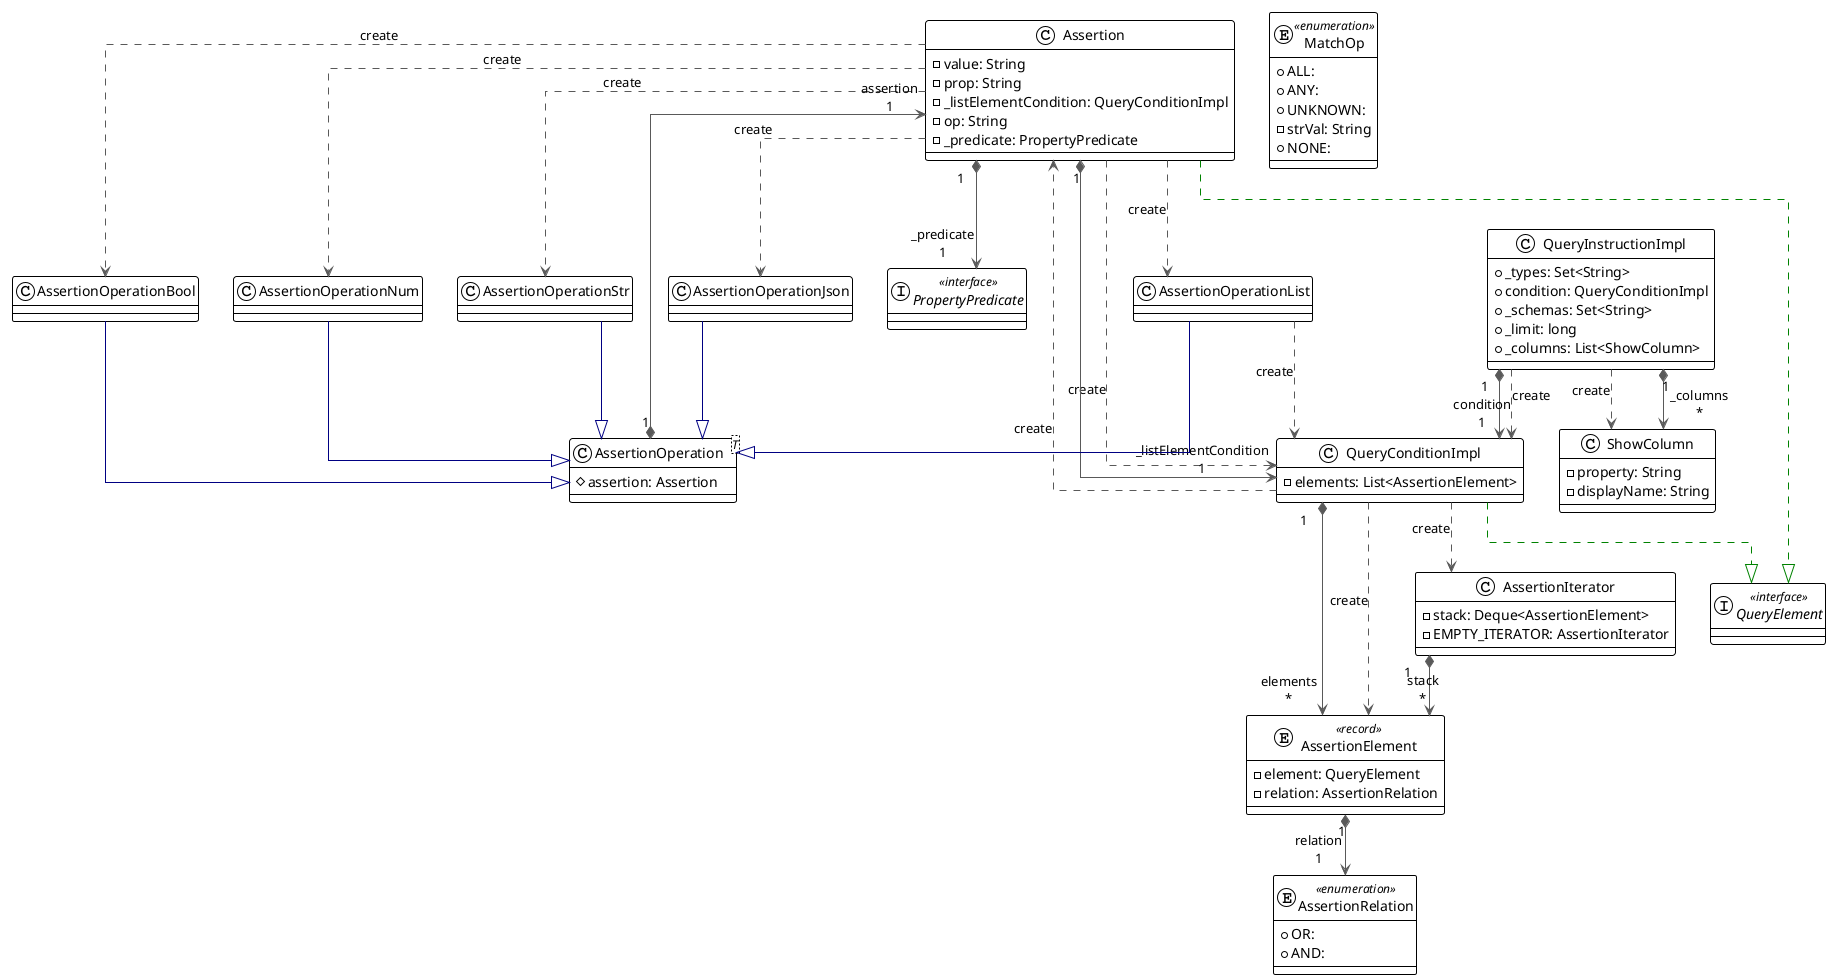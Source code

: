 @startuml

!theme plain
top to bottom direction
skinparam linetype ortho

class Assertion {
  - value: String
  - prop: String
  - _listElementCondition: QueryConditionImpl
  - op: String
  - _predicate: PropertyPredicate
}
entity AssertionElement << record >> {
  - element: QueryElement
  - relation: AssertionRelation
}
class AssertionIterator {
  - stack: Deque<AssertionElement>
  - EMPTY_ITERATOR: AssertionIterator
}
class AssertionOperation<T> {
  # assertion: Assertion
}
class AssertionOperationBool
class AssertionOperationJson
class AssertionOperationList
class AssertionOperationNum
class AssertionOperationStr
enum AssertionRelation << enumeration >> {
  + OR: 
  + AND: 
}
enum MatchOp << enumeration >> {
  + ALL: 
  + ANY: 
  + UNKNOWN: 
  - strVal: String
  + NONE: 
}
interface PropertyPredicate << interface >>
class QueryConditionImpl {
  - elements: List<AssertionElement>
}
interface QueryElement << interface >>
class QueryInstructionImpl {
  + _types: Set<String>
  + condition: QueryConditionImpl
  + _schemas: Set<String>
  + _limit: long
  + _columns: List<ShowColumn>
}
class ShowColumn {
  - property: String
  - displayName: String
}

Assertion               -[#595959,dashed]->  AssertionOperationBool : "«create»"
Assertion               -[#595959,dashed]->  AssertionOperationJson : "«create»"
Assertion               -[#595959,dashed]->  AssertionOperationList : "«create»"
Assertion               -[#595959,dashed]->  AssertionOperationNum  : "«create»"
Assertion               -[#595959,dashed]->  AssertionOperationStr  : "«create»"
Assertion              "1" *-[#595959,plain]-> "_predicate\n1" PropertyPredicate      
Assertion               -[#595959,dashed]->  QueryConditionImpl     : "«create»"
Assertion              "1" *-[#595959,plain]-> "_listElementCondition\n1" QueryConditionImpl     
Assertion               -[#008200,dashed]-^  QueryElement           
AssertionElement       "1" *-[#595959,plain]-> "relation\n1" AssertionRelation      
AssertionIterator      "1" *-[#595959,plain]-> "stack\n*" AssertionElement       
AssertionOperation     "1" *-[#595959,plain]-> "assertion\n1" Assertion              
AssertionOperationBool  -[#000082,plain]-^  AssertionOperation     
AssertionOperationJson  -[#000082,plain]-^  AssertionOperation     
AssertionOperationList  -[#000082,plain]-^  AssertionOperation     
AssertionOperationList  -[#595959,dashed]->  QueryConditionImpl     : "«create»"
AssertionOperationNum   -[#000082,plain]-^  AssertionOperation     
AssertionOperationStr   -[#000082,plain]-^  AssertionOperation     
QueryConditionImpl      -[#595959,dashed]->  Assertion              : "«create»"
QueryConditionImpl     "1" *-[#595959,plain]-> "elements\n*" AssertionElement       
QueryConditionImpl      -[#595959,dashed]->  AssertionElement       : "«create»"
QueryConditionImpl      -[#595959,dashed]->  AssertionIterator      : "«create»"
QueryConditionImpl      -[#008200,dashed]-^  QueryElement           
QueryInstructionImpl   "1" *-[#595959,plain]-> "condition\n1" QueryConditionImpl     
QueryInstructionImpl    -[#595959,dashed]->  QueryConditionImpl     : "«create»"
QueryInstructionImpl    -[#595959,dashed]->  ShowColumn             : "«create»"
QueryInstructionImpl   "1" *-[#595959,plain]-> "_columns\n*" ShowColumn             
@enduml
